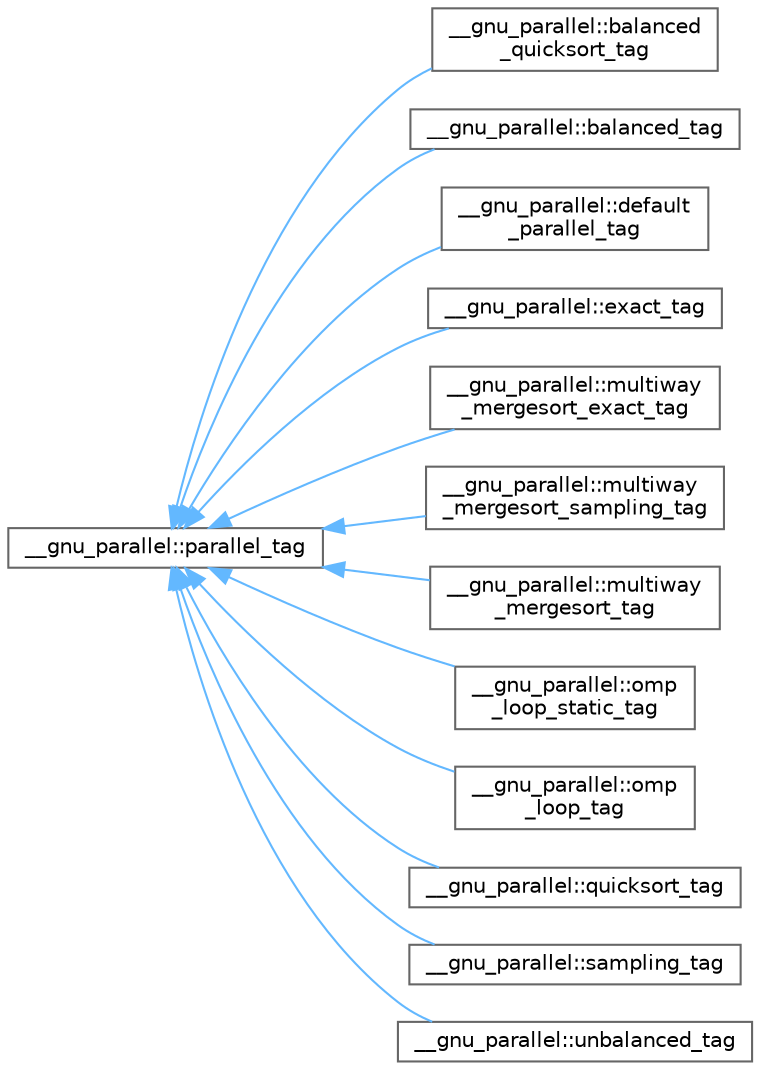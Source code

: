 digraph "Graphical Class Hierarchy"
{
 // LATEX_PDF_SIZE
  bgcolor="transparent";
  edge [fontname=Helvetica,fontsize=10,labelfontname=Helvetica,labelfontsize=10];
  node [fontname=Helvetica,fontsize=10,shape=box,height=0.2,width=0.4];
  rankdir="LR";
  Node0 [id="Node000000",label="__gnu_parallel::parallel_tag",height=0.2,width=0.4,color="grey40", fillcolor="white", style="filled",URL="$struct____gnu__parallel_1_1parallel__tag.html",tooltip="Recommends parallel execution at compile time, optionally using a user-specified number of threads."];
  Node0 -> Node1 [id="edge41_Node000000_Node000001",dir="back",color="steelblue1",style="solid",tooltip=" "];
  Node1 [id="Node000001",label="__gnu_parallel::balanced\l_quicksort_tag",height=0.2,width=0.4,color="grey40", fillcolor="white", style="filled",URL="$struct____gnu__parallel_1_1balanced__quicksort__tag.html",tooltip="Forces parallel sorting using balanced quicksort at compile time."];
  Node0 -> Node2 [id="edge42_Node000000_Node000002",dir="back",color="steelblue1",style="solid",tooltip=" "];
  Node2 [id="Node000002",label="__gnu_parallel::balanced_tag",height=0.2,width=0.4,color="grey40", fillcolor="white", style="filled",URL="$struct____gnu__parallel_1_1balanced__tag.html",tooltip="Recommends parallel execution using dynamic load-balancing at compile time."];
  Node0 -> Node3 [id="edge43_Node000000_Node000003",dir="back",color="steelblue1",style="solid",tooltip=" "];
  Node3 [id="Node000003",label="__gnu_parallel::default\l_parallel_tag",height=0.2,width=0.4,color="grey40", fillcolor="white", style="filled",URL="$struct____gnu__parallel_1_1default__parallel__tag.html",tooltip="Recommends parallel execution using the default parallel algorithm."];
  Node0 -> Node4 [id="edge44_Node000000_Node000004",dir="back",color="steelblue1",style="solid",tooltip=" "];
  Node4 [id="Node000004",label="__gnu_parallel::exact_tag",height=0.2,width=0.4,color="grey40", fillcolor="white", style="filled",URL="$struct____gnu__parallel_1_1exact__tag.html",tooltip="Forces parallel merging with exact splitting, at compile time."];
  Node0 -> Node5 [id="edge45_Node000000_Node000005",dir="back",color="steelblue1",style="solid",tooltip=" "];
  Node5 [id="Node000005",label="__gnu_parallel::multiway\l_mergesort_exact_tag",height=0.2,width=0.4,color="grey40", fillcolor="white", style="filled",URL="$struct____gnu__parallel_1_1multiway__mergesort__exact__tag.html",tooltip="Forces parallel sorting using multiway mergesort with exact splitting at compile time."];
  Node0 -> Node6 [id="edge46_Node000000_Node000006",dir="back",color="steelblue1",style="solid",tooltip=" "];
  Node6 [id="Node000006",label="__gnu_parallel::multiway\l_mergesort_sampling_tag",height=0.2,width=0.4,color="grey40", fillcolor="white", style="filled",URL="$struct____gnu__parallel_1_1multiway__mergesort__sampling__tag.html",tooltip="Forces parallel sorting using multiway mergesort with splitting by sampling at compile time."];
  Node0 -> Node7 [id="edge47_Node000000_Node000007",dir="back",color="steelblue1",style="solid",tooltip=" "];
  Node7 [id="Node000007",label="__gnu_parallel::multiway\l_mergesort_tag",height=0.2,width=0.4,color="grey40", fillcolor="white", style="filled",URL="$struct____gnu__parallel_1_1multiway__mergesort__tag.html",tooltip="Forces parallel sorting using multiway mergesort at compile time."];
  Node0 -> Node8 [id="edge48_Node000000_Node000008",dir="back",color="steelblue1",style="solid",tooltip=" "];
  Node8 [id="Node000008",label="__gnu_parallel::omp\l_loop_static_tag",height=0.2,width=0.4,color="grey40", fillcolor="white", style="filled",URL="$struct____gnu__parallel_1_1omp__loop__static__tag.html",tooltip="Recommends parallel execution using OpenMP static load-balancing at compile time."];
  Node0 -> Node9 [id="edge49_Node000000_Node000009",dir="back",color="steelblue1",style="solid",tooltip=" "];
  Node9 [id="Node000009",label="__gnu_parallel::omp\l_loop_tag",height=0.2,width=0.4,color="grey40", fillcolor="white", style="filled",URL="$struct____gnu__parallel_1_1omp__loop__tag.html",tooltip="Recommends parallel execution using OpenMP dynamic load-balancing at compile time."];
  Node0 -> Node10 [id="edge50_Node000000_Node000010",dir="back",color="steelblue1",style="solid",tooltip=" "];
  Node10 [id="Node000010",label="__gnu_parallel::quicksort_tag",height=0.2,width=0.4,color="grey40", fillcolor="white", style="filled",URL="$struct____gnu__parallel_1_1quicksort__tag.html",tooltip="Forces parallel sorting using unbalanced quicksort at compile time."];
  Node0 -> Node11 [id="edge51_Node000000_Node000011",dir="back",color="steelblue1",style="solid",tooltip=" "];
  Node11 [id="Node000011",label="__gnu_parallel::sampling_tag",height=0.2,width=0.4,color="grey40", fillcolor="white", style="filled",URL="$struct____gnu__parallel_1_1sampling__tag.html",tooltip="Forces parallel merging with exact splitting, at compile time."];
  Node0 -> Node12 [id="edge52_Node000000_Node000012",dir="back",color="steelblue1",style="solid",tooltip=" "];
  Node12 [id="Node000012",label="__gnu_parallel::unbalanced_tag",height=0.2,width=0.4,color="grey40", fillcolor="white", style="filled",URL="$struct____gnu__parallel_1_1unbalanced__tag.html",tooltip="Recommends parallel execution using static load-balancing at compile time."];
}
